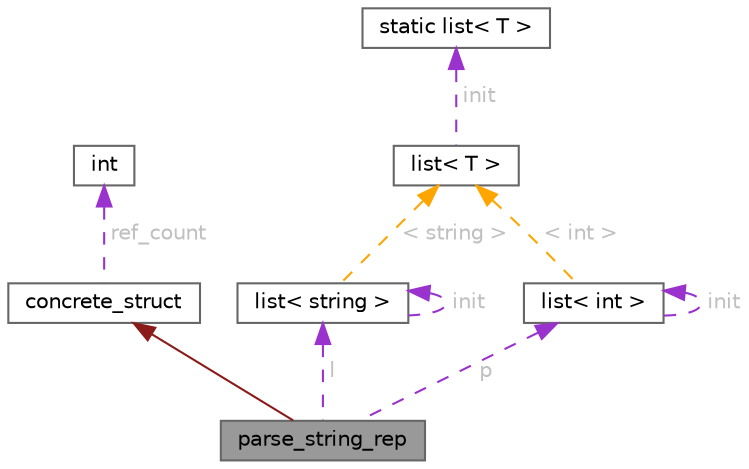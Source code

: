 digraph "parse_string_rep"
{
 // LATEX_PDF_SIZE
  bgcolor="transparent";
  edge [fontname=Helvetica,fontsize=10,labelfontname=Helvetica,labelfontsize=10];
  node [fontname=Helvetica,fontsize=10,shape=box,height=0.2,width=0.4];
  Node1 [id="Node000001",label="parse_string_rep",height=0.2,width=0.4,color="gray40", fillcolor="grey60", style="filled", fontcolor="black",tooltip=" "];
  Node2 -> Node1 [id="edge1_Node000001_Node000002",dir="back",color="firebrick4",style="solid",tooltip=" "];
  Node2 [id="Node000002",label="concrete_struct",height=0.2,width=0.4,color="gray40", fillcolor="white", style="filled",URL="$structconcrete__struct.html",tooltip="Structure representing a concrete object with a reference count."];
  Node3 -> Node2 [id="edge2_Node000002_Node000003",dir="back",color="darkorchid3",style="dashed",tooltip=" ",label=" ref_count",fontcolor="grey" ];
  Node3 [id="Node000003",label="int",height=0.2,width=0.4,color="gray40", fillcolor="white", style="filled",tooltip=" "];
  Node4 -> Node1 [id="edge3_Node000001_Node000004",dir="back",color="darkorchid3",style="dashed",tooltip=" ",label=" l",fontcolor="grey" ];
  Node4 [id="Node000004",label="list\< string \>",height=0.2,width=0.4,color="gray40", fillcolor="white", style="filled",URL="$classlist.html",tooltip=" "];
  Node4 -> Node4 [id="edge4_Node000004_Node000004",dir="back",color="darkorchid3",style="dashed",tooltip=" ",label=" init",fontcolor="grey" ];
  Node5 -> Node4 [id="edge5_Node000004_Node000005",dir="back",color="orange",style="dashed",tooltip=" ",label=" \< string \>",fontcolor="grey" ];
  Node5 [id="Node000005",label="list\< T \>",height=0.2,width=0.4,color="gray40", fillcolor="white", style="filled",URL="$classlist.html",tooltip="The list class represents a linked list."];
  Node6 -> Node5 [id="edge6_Node000005_Node000006",dir="back",color="darkorchid3",style="dashed",tooltip=" ",label=" init",fontcolor="grey" ];
  Node6 [id="Node000006",label="static list\< T \>",height=0.2,width=0.4,color="gray40", fillcolor="white", style="filled",tooltip=" "];
  Node7 -> Node1 [id="edge7_Node000001_Node000007",dir="back",color="darkorchid3",style="dashed",tooltip=" ",label=" p",fontcolor="grey" ];
  Node7 [id="Node000007",label="list\< int \>",height=0.2,width=0.4,color="gray40", fillcolor="white", style="filled",URL="$classlist.html",tooltip=" "];
  Node7 -> Node7 [id="edge8_Node000007_Node000007",dir="back",color="darkorchid3",style="dashed",tooltip=" ",label=" init",fontcolor="grey" ];
  Node5 -> Node7 [id="edge9_Node000007_Node000005",dir="back",color="orange",style="dashed",tooltip=" ",label=" \< int \>",fontcolor="grey" ];
}
